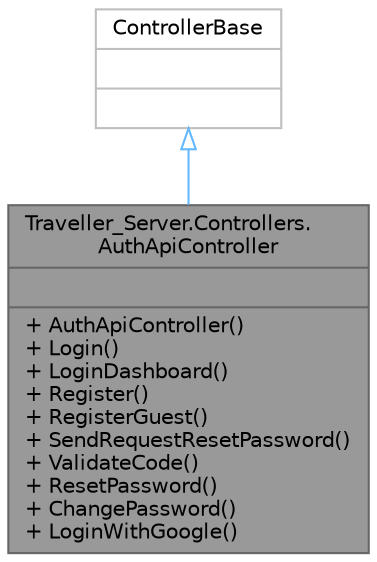 digraph "Traveller_Server.Controllers.AuthApiController"
{
 // LATEX_PDF_SIZE
  bgcolor="transparent";
  edge [fontname=Helvetica,fontsize=10,labelfontname=Helvetica,labelfontsize=10];
  node [fontname=Helvetica,fontsize=10,shape=box,height=0.2,width=0.4];
  Node1 [shape=record,label="{Traveller_Server.Controllers.\lAuthApiController\n||+ AuthApiController()\l+ Login()\l+ LoginDashboard()\l+ Register()\l+ RegisterGuest()\l+ SendRequestResetPassword()\l+ ValidateCode()\l+ ResetPassword()\l+ ChangePassword()\l+ LoginWithGoogle()\l}",height=0.2,width=0.4,color="gray40", fillcolor="grey60", style="filled", fontcolor="black",tooltip="API Controller for managing authentication actions."];
  Node2 -> Node1 [dir="back",color="steelblue1",style="solid",arrowtail="onormal"];
  Node2 [shape=record,label="{ControllerBase\n||}",height=0.2,width=0.4,color="grey75", fillcolor="white", style="filled",tooltip=" "];
}
